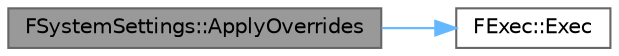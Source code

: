 digraph "FSystemSettings::ApplyOverrides"
{
 // INTERACTIVE_SVG=YES
 // LATEX_PDF_SIZE
  bgcolor="transparent";
  edge [fontname=Helvetica,fontsize=10,labelfontname=Helvetica,labelfontsize=10];
  node [fontname=Helvetica,fontsize=10,shape=box,height=0.2,width=0.4];
  rankdir="LR";
  Node1 [id="Node000001",label="FSystemSettings::ApplyOverrides",height=0.2,width=0.4,color="gray40", fillcolor="grey60", style="filled", fontcolor="black",tooltip="Applies setting overrides based on command line options."];
  Node1 -> Node2 [id="edge1_Node000001_Node000002",color="steelblue1",style="solid",tooltip=" "];
  Node2 [id="Node000002",label="FExec::Exec",height=0.2,width=0.4,color="grey40", fillcolor="white", style="filled",URL="$d3/d3f/classFExec.html#a5472e97c7e34527fed59be04ecf77944",tooltip="Exec handler."];
}
